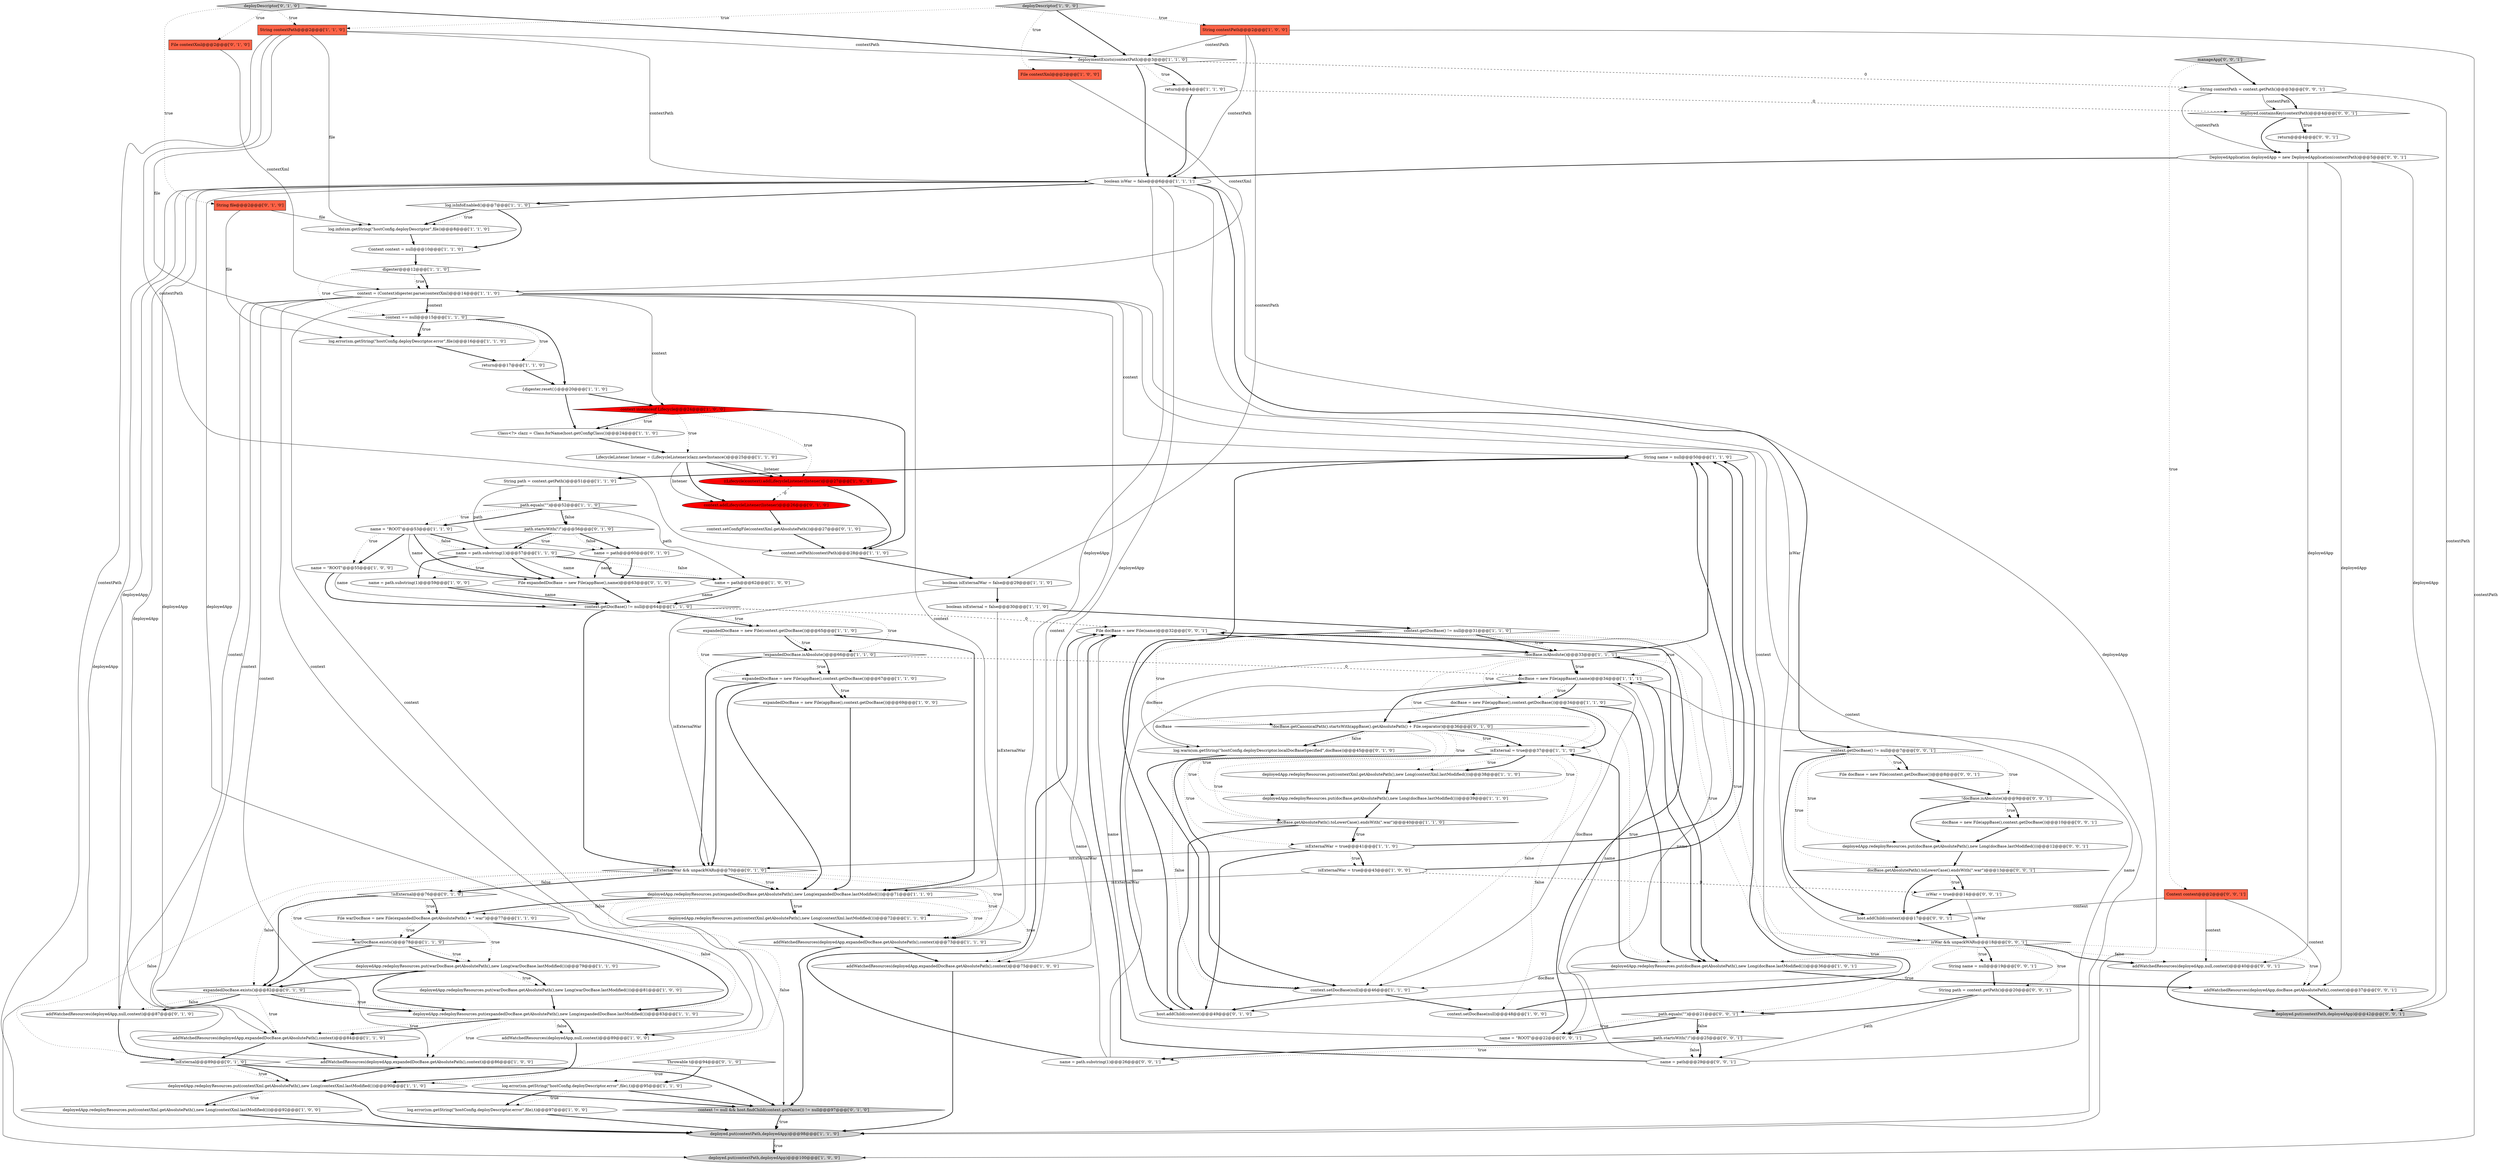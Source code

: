 digraph {
6 [style = filled, label = "log.info(sm.getString(\"hostConfig.deployDescriptor\",file))@@@8@@@['1', '1', '0']", fillcolor = white, shape = ellipse image = "AAA0AAABBB1BBB"];
28 [style = filled, label = "return@@@17@@@['1', '1', '0']", fillcolor = white, shape = ellipse image = "AAA0AAABBB1BBB"];
81 [style = filled, label = "isExternalWar && unpackWARs@@@70@@@['0', '1', '0']", fillcolor = white, shape = diamond image = "AAA0AAABBB2BBB"];
34 [style = filled, label = "log.isInfoEnabled()@@@7@@@['1', '1', '0']", fillcolor = white, shape = diamond image = "AAA0AAABBB1BBB"];
7 [style = filled, label = "!docBase.isAbsolute()@@@33@@@['1', '1', '1']", fillcolor = white, shape = diamond image = "AAA0AAABBB1BBB"];
4 [style = filled, label = "String name = null@@@50@@@['1', '1', '0']", fillcolor = white, shape = ellipse image = "AAA0AAABBB1BBB"];
85 [style = filled, label = "return@@@4@@@['0', '0', '1']", fillcolor = white, shape = ellipse image = "AAA0AAABBB3BBB"];
46 [style = filled, label = "name = path@@@62@@@['1', '0', '0']", fillcolor = white, shape = ellipse image = "AAA0AAABBB1BBB"];
86 [style = filled, label = "isWar = true@@@14@@@['0', '0', '1']", fillcolor = white, shape = ellipse image = "AAA0AAABBB3BBB"];
99 [style = filled, label = "path.startsWith(\"/\")@@@25@@@['0', '0', '1']", fillcolor = white, shape = diamond image = "AAA0AAABBB3BBB"];
16 [style = filled, label = "Class<?> clazz = Class.forName(host.getConfigClass())@@@24@@@['1', '1', '0']", fillcolor = white, shape = ellipse image = "AAA0AAABBB1BBB"];
25 [style = filled, label = "isExternalWar = true@@@43@@@['1', '0', '0']", fillcolor = white, shape = ellipse image = "AAA0AAABBB1BBB"];
15 [style = filled, label = "warDocBase.exists()@@@78@@@['1', '1', '0']", fillcolor = white, shape = diamond image = "AAA0AAABBB1BBB"];
62 [style = filled, label = "name = \"ROOT\"@@@55@@@['1', '0', '0']", fillcolor = white, shape = ellipse image = "AAA0AAABBB1BBB"];
98 [style = filled, label = "File docBase = new File(name)@@@32@@@['0', '0', '1']", fillcolor = white, shape = ellipse image = "AAA0AAABBB3BBB"];
26 [style = filled, label = "context = (Context)digester.parse(contextXml)@@@14@@@['1', '1', '0']", fillcolor = white, shape = ellipse image = "AAA0AAABBB1BBB"];
31 [style = filled, label = "context.setPath(contextPath)@@@28@@@['1', '1', '0']", fillcolor = white, shape = ellipse image = "AAA0AAABBB1BBB"];
66 [style = filled, label = "context.getDocBase() != null@@@31@@@['1', '1', '0']", fillcolor = white, shape = diamond image = "AAA0AAABBB1BBB"];
104 [style = filled, label = "String name = null@@@19@@@['0', '0', '1']", fillcolor = white, shape = ellipse image = "AAA0AAABBB3BBB"];
49 [style = filled, label = "docBase = new File(appBase(),name)@@@34@@@['1', '1', '1']", fillcolor = white, shape = ellipse image = "AAA0AAABBB1BBB"];
77 [style = filled, label = "context.setConfigFile(contextXml.getAbsolutePath())@@@27@@@['0', '1', '0']", fillcolor = white, shape = ellipse image = "AAA0AAABBB2BBB"];
14 [style = filled, label = "String contextPath@@@2@@@['1', '0', '0']", fillcolor = tomato, shape = box image = "AAA0AAABBB1BBB"];
95 [style = filled, label = "File docBase = new File(context.getDocBase())@@@8@@@['0', '0', '1']", fillcolor = white, shape = ellipse image = "AAA0AAABBB3BBB"];
0 [style = filled, label = "addWatchedResources(deployedApp,null,context)@@@89@@@['1', '0', '0']", fillcolor = white, shape = ellipse image = "AAA0AAABBB1BBB"];
24 [style = filled, label = "log.error(sm.getString(\"hostConfig.deployDescriptor.error\",file),t)@@@95@@@['1', '1', '0']", fillcolor = white, shape = ellipse image = "AAA0AAABBB1BBB"];
54 [style = filled, label = "expandedDocBase = new File(appBase(),context.getDocBase())@@@69@@@['1', '0', '0']", fillcolor = white, shape = ellipse image = "AAA0AAABBB1BBB"];
107 [style = filled, label = "manageApp['0', '0', '1']", fillcolor = lightgray, shape = diamond image = "AAA0AAABBB3BBB"];
43 [style = filled, label = "docBase = new File(appBase(),context.getDocBase())@@@34@@@['1', '1', '0']", fillcolor = white, shape = ellipse image = "AAA0AAABBB1BBB"];
35 [style = filled, label = "isExternalWar = true@@@41@@@['1', '1', '0']", fillcolor = white, shape = ellipse image = "AAA0AAABBB1BBB"];
84 [style = filled, label = "host.addChild(context)@@@49@@@['0', '1', '0']", fillcolor = white, shape = ellipse image = "AAA0AAABBB2BBB"];
48 [style = filled, label = "deployedApp.redeployResources.put(docBase.getAbsolutePath(),new Long(docBase.lastModified()))@@@39@@@['1', '1', '0']", fillcolor = white, shape = ellipse image = "AAA0AAABBB1BBB"];
87 [style = filled, label = "docBase = new File(appBase(),context.getDocBase())@@@10@@@['0', '0', '1']", fillcolor = white, shape = ellipse image = "AAA0AAABBB3BBB"];
96 [style = filled, label = "deployed.containsKey(contextPath)@@@4@@@['0', '0', '1']", fillcolor = white, shape = diamond image = "AAA0AAABBB3BBB"];
78 [style = filled, label = "path.startsWith(\"/\")@@@56@@@['0', '1', '0']", fillcolor = white, shape = diamond image = "AAA0AAABBB2BBB"];
37 [style = filled, label = "deployedApp.redeployResources.put(contextXml.getAbsolutePath(),new Long(contextXml.lastModified()))@@@72@@@['1', '1', '0']", fillcolor = white, shape = ellipse image = "AAA0AAABBB1BBB"];
42 [style = filled, label = "expandedDocBase = new File(context.getDocBase())@@@65@@@['1', '1', '0']", fillcolor = white, shape = ellipse image = "AAA0AAABBB1BBB"];
12 [style = filled, label = "deployedApp.redeployResources.put(contextXml.getAbsolutePath(),new Long(contextXml.lastModified()))@@@38@@@['1', '1', '0']", fillcolor = white, shape = ellipse image = "AAA0AAABBB1BBB"];
10 [style = filled, label = "deployed.put(contextPath,deployedApp)@@@98@@@['1', '1', '0']", fillcolor = lightgray, shape = ellipse image = "AAA0AAABBB1BBB"];
39 [style = filled, label = "digester@@@12@@@['1', '1', '0']", fillcolor = white, shape = diamond image = "AAA0AAABBB1BBB"];
30 [style = filled, label = "String contextPath@@@2@@@['1', '1', '0']", fillcolor = tomato, shape = box image = "AAA0AAABBB1BBB"];
41 [style = filled, label = "context.setDocBase(null)@@@46@@@['1', '1', '0']", fillcolor = white, shape = ellipse image = "AAA0AAABBB1BBB"];
47 [style = filled, label = "name = path.substring(1)@@@57@@@['1', '1', '0']", fillcolor = white, shape = ellipse image = "AAA0AAABBB1BBB"];
3 [style = filled, label = "deploymentExists(contextPath)@@@3@@@['1', '1', '0']", fillcolor = white, shape = diamond image = "AAA0AAABBB1BBB"];
79 [style = filled, label = "Throwable t@@@94@@@['0', '1', '0']", fillcolor = white, shape = diamond image = "AAA0AAABBB2BBB"];
13 [style = filled, label = "deployedApp.redeployResources.put(contextXml.getAbsolutePath(),new Long(contextXml.lastModified()))@@@92@@@['1', '0', '0']", fillcolor = white, shape = ellipse image = "AAA0AAABBB1BBB"];
73 [style = filled, label = "addWatchedResources(deployedApp,null,context)@@@87@@@['0', '1', '0']", fillcolor = white, shape = ellipse image = "AAA0AAABBB2BBB"];
83 [style = filled, label = "deployDescriptor['0', '1', '0']", fillcolor = lightgray, shape = diamond image = "AAA0AAABBB2BBB"];
97 [style = filled, label = "addWatchedResources(deployedApp,null,context)@@@40@@@['0', '0', '1']", fillcolor = white, shape = ellipse image = "AAA0AAABBB3BBB"];
8 [style = filled, label = "deployedApp.redeployResources.put(contextXml.getAbsolutePath(),new Long(contextXml.lastModified()))@@@90@@@['1', '1', '0']", fillcolor = white, shape = ellipse image = "AAA0AAABBB1BBB"];
102 [style = filled, label = "!docBase.isAbsolute()@@@9@@@['0', '0', '1']", fillcolor = white, shape = diamond image = "AAA0AAABBB3BBB"];
33 [style = filled, label = "log.error(sm.getString(\"hostConfig.deployDescriptor.error\",file))@@@16@@@['1', '1', '0']", fillcolor = white, shape = ellipse image = "AAA0AAABBB1BBB"];
21 [style = filled, label = "deployedApp.redeployResources.put(expandedDocBase.getAbsolutePath(),new Long(expandedDocBase.lastModified()))@@@83@@@['1', '1', '0']", fillcolor = white, shape = ellipse image = "AAA0AAABBB1BBB"];
40 [style = filled, label = "name = path.substring(1)@@@59@@@['1', '0', '0']", fillcolor = white, shape = ellipse image = "AAA0AAABBB1BBB"];
110 [style = filled, label = "context.getDocBase() != null@@@7@@@['0', '0', '1']", fillcolor = white, shape = diamond image = "AAA0AAABBB3BBB"];
74 [style = filled, label = "String file@@@2@@@['0', '1', '0']", fillcolor = tomato, shape = box image = "AAA0AAABBB2BBB"];
53 [style = filled, label = "!expandedDocBase.isAbsolute()@@@66@@@['1', '1', '0']", fillcolor = white, shape = diamond image = "AAA0AAABBB1BBB"];
72 [style = filled, label = "expandedDocBase.exists()@@@82@@@['0', '1', '0']", fillcolor = white, shape = diamond image = "AAA0AAABBB2BBB"];
109 [style = filled, label = "Context context@@@2@@@['0', '0', '1']", fillcolor = tomato, shape = box image = "AAA0AAABBB3BBB"];
45 [style = filled, label = "log.error(sm.getString(\"hostConfig.deployDescriptor.error\",file),t)@@@97@@@['1', '0', '0']", fillcolor = white, shape = ellipse image = "AAA0AAABBB1BBB"];
60 [style = filled, label = "isExternal = true@@@37@@@['1', '1', '0']", fillcolor = white, shape = ellipse image = "AAA0AAABBB1BBB"];
69 [style = filled, label = "context.addLifecycleListener(listener)@@@26@@@['0', '1', '0']", fillcolor = red, shape = ellipse image = "AAA1AAABBB2BBB"];
19 [style = filled, label = "context.getDocBase() != null@@@64@@@['1', '1', '0']", fillcolor = white, shape = diamond image = "AAA0AAABBB1BBB"];
55 [style = filled, label = "((Lifecycle)context).addLifecycleListener(listener)@@@27@@@['1', '0', '0']", fillcolor = red, shape = ellipse image = "AAA1AAABBB1BBB"];
71 [style = filled, label = "name = path@@@60@@@['0', '1', '0']", fillcolor = white, shape = ellipse image = "AAA0AAABBB2BBB"];
90 [style = filled, label = "docBase.getAbsolutePath().toLowerCase().endsWith(\".war\")@@@13@@@['0', '0', '1']", fillcolor = white, shape = diamond image = "AAA0AAABBB3BBB"];
61 [style = filled, label = "Context context = null@@@10@@@['1', '1', '0']", fillcolor = white, shape = ellipse image = "AAA0AAABBB1BBB"];
100 [style = filled, label = "String contextPath = context.getPath()@@@3@@@['0', '0', '1']", fillcolor = white, shape = ellipse image = "AAA0AAABBB3BBB"];
94 [style = filled, label = "deployedApp.redeployResources.put(docBase.getAbsolutePath(),new Long(docBase.lastModified()))@@@12@@@['0', '0', '1']", fillcolor = white, shape = ellipse image = "AAA0AAABBB3BBB"];
20 [style = filled, label = "String path = context.getPath()@@@51@@@['1', '1', '0']", fillcolor = white, shape = ellipse image = "AAA0AAABBB1BBB"];
103 [style = filled, label = "String path = context.getPath()@@@20@@@['0', '0', '1']", fillcolor = white, shape = ellipse image = "AAA0AAABBB3BBB"];
82 [style = filled, label = "!isExternal@@@89@@@['0', '1', '0']", fillcolor = white, shape = diamond image = "AAA0AAABBB2BBB"];
17 [style = filled, label = "path.equals(\"\")@@@52@@@['1', '1', '0']", fillcolor = white, shape = diamond image = "AAA0AAABBB1BBB"];
29 [style = filled, label = "addWatchedResources(deployedApp,expandedDocBase.getAbsolutePath(),context)@@@84@@@['1', '1', '0']", fillcolor = white, shape = ellipse image = "AAA0AAABBB1BBB"];
63 [style = filled, label = "return@@@4@@@['1', '1', '0']", fillcolor = white, shape = ellipse image = "AAA0AAABBB1BBB"];
56 [style = filled, label = "name = \"ROOT\"@@@53@@@['1', '1', '0']", fillcolor = white, shape = ellipse image = "AAA0AAABBB1BBB"];
1 [style = filled, label = "deployed.put(contextPath,deployedApp)@@@100@@@['1', '0', '0']", fillcolor = lightgray, shape = ellipse image = "AAA0AAABBB1BBB"];
75 [style = filled, label = "File expandedDocBase = new File(appBase(),name)@@@63@@@['0', '1', '0']", fillcolor = white, shape = ellipse image = "AAA0AAABBB2BBB"];
51 [style = filled, label = "{digester.reset()}@@@20@@@['1', '1', '0']", fillcolor = white, shape = ellipse image = "AAA0AAABBB1BBB"];
58 [style = filled, label = "context == null@@@15@@@['1', '1', '0']", fillcolor = white, shape = diamond image = "AAA0AAABBB1BBB"];
27 [style = filled, label = "boolean isWar = false@@@6@@@['1', '1', '1']", fillcolor = white, shape = ellipse image = "AAA0AAABBB1BBB"];
108 [style = filled, label = "name = \"ROOT\"@@@22@@@['0', '0', '1']", fillcolor = white, shape = ellipse image = "AAA0AAABBB3BBB"];
64 [style = filled, label = "docBase.getAbsolutePath().toLowerCase().endsWith(\".war\")@@@40@@@['1', '1', '0']", fillcolor = white, shape = diamond image = "AAA0AAABBB1BBB"];
105 [style = filled, label = "name = path@@@29@@@['0', '0', '1']", fillcolor = white, shape = ellipse image = "AAA0AAABBB3BBB"];
11 [style = filled, label = "expandedDocBase = new File(appBase(),context.getDocBase())@@@67@@@['1', '1', '0']", fillcolor = white, shape = ellipse image = "AAA0AAABBB1BBB"];
92 [style = filled, label = "name = path.substring(1)@@@26@@@['0', '0', '1']", fillcolor = white, shape = ellipse image = "AAA0AAABBB3BBB"];
101 [style = filled, label = "isWar && unpackWARs@@@18@@@['0', '0', '1']", fillcolor = white, shape = diamond image = "AAA0AAABBB3BBB"];
50 [style = filled, label = "addWatchedResources(deployedApp,expandedDocBase.getAbsolutePath(),context)@@@73@@@['1', '1', '0']", fillcolor = white, shape = ellipse image = "AAA0AAABBB1BBB"];
88 [style = filled, label = "DeployedApplication deployedApp = new DeployedApplication(contextPath)@@@5@@@['0', '0', '1']", fillcolor = white, shape = ellipse image = "AAA0AAABBB3BBB"];
38 [style = filled, label = "File warDocBase = new File(expandedDocBase.getAbsolutePath() + \".war\")@@@77@@@['1', '1', '0']", fillcolor = white, shape = ellipse image = "AAA0AAABBB1BBB"];
59 [style = filled, label = "boolean isExternal = false@@@30@@@['1', '1', '0']", fillcolor = white, shape = ellipse image = "AAA0AAABBB1BBB"];
18 [style = filled, label = "deployedApp.redeployResources.put(docBase.getAbsolutePath(),new Long(docBase.lastModified()))@@@36@@@['1', '0', '1']", fillcolor = white, shape = ellipse image = "AAA0AAABBB1BBB"];
9 [style = filled, label = "File contextXml@@@2@@@['1', '0', '0']", fillcolor = tomato, shape = box image = "AAA0AAABBB1BBB"];
5 [style = filled, label = "deployDescriptor['1', '0', '0']", fillcolor = lightgray, shape = diamond image = "AAA0AAABBB1BBB"];
22 [style = filled, label = "context.setDocBase(null)@@@48@@@['1', '0', '0']", fillcolor = white, shape = ellipse image = "AAA0AAABBB1BBB"];
70 [style = filled, label = "context != null && host.findChild(context.getName()) != null@@@97@@@['0', '1', '0']", fillcolor = lightgray, shape = diamond image = "AAA0AAABBB2BBB"];
89 [style = filled, label = "deployed.put(contextPath,deployedApp)@@@42@@@['0', '0', '1']", fillcolor = lightgray, shape = ellipse image = "AAA0AAABBB3BBB"];
32 [style = filled, label = "deployedApp.redeployResources.put(expandedDocBase.getAbsolutePath(),new Long(expandedDocBase.lastModified()))@@@71@@@['1', '1', '0']", fillcolor = white, shape = ellipse image = "AAA0AAABBB1BBB"];
2 [style = filled, label = "deployedApp.redeployResources.put(warDocBase.getAbsolutePath(),new Long(warDocBase.lastModified()))@@@79@@@['1', '1', '0']", fillcolor = white, shape = ellipse image = "AAA0AAABBB1BBB"];
36 [style = filled, label = "addWatchedResources(deployedApp,expandedDocBase.getAbsolutePath(),context)@@@75@@@['1', '0', '0']", fillcolor = white, shape = ellipse image = "AAA0AAABBB1BBB"];
65 [style = filled, label = "context instanceof Lifecycle@@@24@@@['1', '0', '0']", fillcolor = red, shape = diamond image = "AAA1AAABBB1BBB"];
91 [style = filled, label = "host.addChild(context)@@@17@@@['0', '0', '1']", fillcolor = white, shape = ellipse image = "AAA0AAABBB3BBB"];
44 [style = filled, label = "addWatchedResources(deployedApp,expandedDocBase.getAbsolutePath(),context)@@@86@@@['1', '0', '0']", fillcolor = white, shape = ellipse image = "AAA0AAABBB1BBB"];
106 [style = filled, label = "addWatchedResources(deployedApp,docBase.getAbsolutePath(),context)@@@37@@@['0', '0', '1']", fillcolor = white, shape = ellipse image = "AAA0AAABBB3BBB"];
93 [style = filled, label = "path.equals(\"\")@@@21@@@['0', '0', '1']", fillcolor = white, shape = diamond image = "AAA0AAABBB3BBB"];
76 [style = filled, label = "File contextXml@@@2@@@['0', '1', '0']", fillcolor = tomato, shape = box image = "AAA0AAABBB2BBB"];
80 [style = filled, label = "!docBase.getCanonicalPath().startsWith(appBase().getAbsolutePath() + File.separator)@@@36@@@['0', '1', '0']", fillcolor = white, shape = diamond image = "AAA0AAABBB2BBB"];
52 [style = filled, label = "boolean isExternalWar = false@@@29@@@['1', '1', '0']", fillcolor = white, shape = ellipse image = "AAA0AAABBB1BBB"];
57 [style = filled, label = "deployedApp.redeployResources.put(warDocBase.getAbsolutePath(),new Long(warDocBase.lastModified()))@@@81@@@['1', '0', '0']", fillcolor = white, shape = ellipse image = "AAA0AAABBB1BBB"];
68 [style = filled, label = "!isExternal@@@76@@@['0', '1', '0']", fillcolor = white, shape = diamond image = "AAA0AAABBB2BBB"];
67 [style = filled, label = "log.warn(sm.getString(\"hostConfig.deployDescriptor.localDocBaseSpecified\",docBase))@@@45@@@['0', '1', '0']", fillcolor = white, shape = ellipse image = "AAA0AAABBB2BBB"];
23 [style = filled, label = "LifecycleListener listener = (LifecycleListener)clazz.newInstance()@@@25@@@['1', '1', '0']", fillcolor = white, shape = ellipse image = "AAA0AAABBB1BBB"];
104->103 [style = bold, label=""];
5->3 [style = bold, label=""];
27->0 [style = solid, label="deployedApp"];
30->10 [style = solid, label="contextPath"];
8->10 [style = bold, label=""];
73->82 [style = bold, label=""];
32->38 [style = dotted, label="false"];
34->61 [style = bold, label=""];
27->36 [style = solid, label="deployedApp"];
72->29 [style = dotted, label="true"];
43->60 [style = bold, label=""];
32->37 [style = bold, label=""];
44->8 [style = bold, label=""];
60->48 [style = dotted, label="true"];
27->50 [style = solid, label="deployedApp"];
81->82 [style = dotted, label="false"];
58->33 [style = dotted, label="true"];
88->89 [style = solid, label="deployedApp"];
90->86 [style = dotted, label="true"];
87->94 [style = bold, label=""];
90->86 [style = bold, label=""];
9->26 [style = solid, label="contextXml"];
74->6 [style = solid, label="file"];
101->106 [style = dotted, label="true"];
109->106 [style = solid, label="context"];
14->3 [style = solid, label="contextPath"];
46->19 [style = solid, label="name"];
19->53 [style = dotted, label="true"];
71->75 [style = solid, label="name"];
86->101 [style = solid, label="isWar"];
53->11 [style = bold, label=""];
52->59 [style = bold, label=""];
43->18 [style = bold, label=""];
101->103 [style = dotted, label="true"];
60->35 [style = dotted, label="true"];
7->49 [style = bold, label=""];
38->15 [style = bold, label=""];
83->74 [style = dotted, label="true"];
18->106 [style = bold, label=""];
26->58 [style = solid, label="context"];
32->50 [style = dotted, label="true"];
59->66 [style = bold, label=""];
74->33 [style = solid, label="file"];
3->27 [style = bold, label=""];
22->4 [style = bold, label=""];
56->47 [style = bold, label=""];
53->81 [style = bold, label=""];
99->105 [style = bold, label=""];
14->52 [style = solid, label="contextPath"];
30->6 [style = solid, label="file"];
110->95 [style = dotted, label="true"];
27->110 [style = bold, label=""];
83->76 [style = dotted, label="true"];
108->98 [style = bold, label=""];
100->96 [style = solid, label="contextPath"];
23->55 [style = solid, label="listener"];
7->67 [style = solid, label="docBase"];
96->88 [style = bold, label=""];
75->19 [style = bold, label=""];
38->15 [style = dotted, label="true"];
25->86 [style = dashed, label="0"];
65->16 [style = bold, label=""];
66->80 [style = dotted, label="true"];
26->65 [style = solid, label="context"];
80->60 [style = bold, label=""];
14->27 [style = solid, label="contextPath"];
109->97 [style = solid, label="context"];
101->98 [style = dotted, label="true"];
81->72 [style = dotted, label="false"];
27->29 [style = solid, label="deployedApp"];
0->8 [style = bold, label=""];
84->4 [style = bold, label=""];
23->69 [style = solid, label="listener"];
72->73 [style = bold, label=""];
78->71 [style = bold, label=""];
32->37 [style = dotted, label="true"];
26->36 [style = solid, label="context"];
5->9 [style = dotted, label="true"];
29->44 [style = bold, label=""];
41->22 [style = bold, label=""];
10->1 [style = dotted, label="true"];
55->31 [style = bold, label=""];
26->84 [style = solid, label="context"];
32->21 [style = dotted, label="false"];
26->0 [style = solid, label="context"];
30->3 [style = solid, label="contextPath"];
26->70 [style = solid, label="context"];
78->47 [style = dotted, label="true"];
45->10 [style = bold, label=""];
64->84 [style = bold, label=""];
92->98 [style = bold, label=""];
19->42 [style = bold, label=""];
99->92 [style = dotted, label="true"];
103->105 [style = solid, label="path"];
110->90 [style = dotted, label="true"];
99->105 [style = dotted, label="false"];
80->12 [style = dotted, label="true"];
49->80 [style = bold, label=""];
60->64 [style = dotted, label="true"];
61->39 [style = bold, label=""];
17->46 [style = solid, label="path"];
66->7 [style = bold, label=""];
21->0 [style = bold, label=""];
56->47 [style = dotted, label="false"];
100->88 [style = solid, label="contextPath"];
26->10 [style = solid, label="context"];
56->62 [style = dotted, label="true"];
68->72 [style = bold, label=""];
15->2 [style = dotted, label="true"];
76->26 [style = solid, label="contextXml"];
21->29 [style = dotted, label="true"];
39->26 [style = dotted, label="true"];
11->54 [style = dotted, label="true"];
110->94 [style = dotted, label="true"];
63->27 [style = bold, label=""];
33->28 [style = bold, label=""];
50->70 [style = bold, label=""];
102->94 [style = bold, label=""];
81->37 [style = dotted, label="true"];
101->97 [style = dotted, label="false"];
56->62 [style = bold, label=""];
81->32 [style = bold, label=""];
12->48 [style = bold, label=""];
27->44 [style = solid, label="deployedApp"];
30->31 [style = solid, label="contextPath"];
92->98 [style = solid, label="name"];
32->36 [style = dotted, label="true"];
107->109 [style = dotted, label="true"];
3->63 [style = bold, label=""];
60->41 [style = bold, label=""];
17->78 [style = dotted, label="false"];
25->32 [style = solid, label="isExternalWar"];
47->75 [style = solid, label="name"];
51->16 [style = bold, label=""];
77->31 [style = bold, label=""];
39->26 [style = bold, label=""];
71->75 [style = bold, label=""];
101->104 [style = bold, label=""];
64->35 [style = bold, label=""];
91->101 [style = bold, label=""];
6->61 [style = bold, label=""];
96->85 [style = dotted, label="true"];
80->48 [style = dotted, label="true"];
110->91 [style = bold, label=""];
21->29 [style = bold, label=""];
94->90 [style = bold, label=""];
69->77 [style = bold, label=""];
80->64 [style = dotted, label="true"];
58->51 [style = bold, label=""];
81->68 [style = bold, label=""];
57->21 [style = bold, label=""];
2->21 [style = bold, label=""];
85->88 [style = bold, label=""];
49->18 [style = bold, label=""];
55->69 [style = dashed, label="0"];
43->80 [style = bold, label=""];
42->32 [style = bold, label=""];
56->75 [style = bold, label=""];
19->98 [style = dashed, label="0"];
109->91 [style = solid, label="context"];
46->19 [style = bold, label=""];
5->30 [style = dotted, label="true"];
72->21 [style = bold, label=""];
10->1 [style = bold, label=""];
39->58 [style = dotted, label="true"];
90->91 [style = bold, label=""];
19->81 [style = bold, label=""];
105->98 [style = bold, label=""];
35->25 [style = dotted, label="true"];
26->50 [style = solid, label="context"];
86->91 [style = bold, label=""];
60->12 [style = bold, label=""];
13->10 [style = bold, label=""];
21->0 [style = dotted, label="false"];
35->81 [style = solid, label="isExternalWar"];
27->10 [style = solid, label="deployedApp"];
78->71 [style = dotted, label="false"];
110->102 [style = dotted, label="true"];
92->49 [style = solid, label="name"];
17->56 [style = dotted, label="true"];
27->101 [style = solid, label="isWar"];
65->31 [style = bold, label=""];
31->52 [style = bold, label=""];
47->40 [style = bold, label=""];
88->27 [style = bold, label=""];
53->49 [style = dashed, label="0"];
93->108 [style = bold, label=""];
20->71 [style = solid, label="path"];
60->22 [style = dotted, label="false"];
64->35 [style = dotted, label="true"];
18->60 [style = bold, label=""];
48->64 [style = bold, label=""];
2->57 [style = dotted, label="true"];
102->87 [style = dotted, label="true"];
62->19 [style = bold, label=""];
40->19 [style = bold, label=""];
11->32 [style = bold, label=""];
88->106 [style = solid, label="deployedApp"];
24->70 [style = bold, label=""];
83->3 [style = bold, label=""];
16->23 [style = bold, label=""];
26->29 [style = solid, label="context"];
72->73 [style = dotted, label="false"];
7->4 [style = bold, label=""];
79->24 [style = bold, label=""];
19->42 [style = dotted, label="true"];
101->104 [style = dotted, label="true"];
62->19 [style = solid, label="name"];
42->11 [style = dotted, label="true"];
70->10 [style = dotted, label="true"];
103->93 [style = bold, label=""];
108->98 [style = solid, label="name"];
42->53 [style = dotted, label="true"];
24->45 [style = bold, label=""];
88->97 [style = solid, label="deployedApp"];
26->73 [style = solid, label="context"];
35->25 [style = bold, label=""];
7->60 [style = dotted, label="true"];
58->28 [style = dotted, label="true"];
83->30 [style = dotted, label="true"];
101->93 [style = dotted, label="true"];
18->41 [style = solid, label="docBase"];
2->57 [style = bold, label=""];
49->41 [style = solid, label="docBase"];
66->7 [style = dotted, label="true"];
27->34 [style = bold, label=""];
101->97 [style = bold, label=""];
105->98 [style = solid, label="name"];
108->49 [style = solid, label="name"];
79->24 [style = dotted, label="true"];
66->84 [style = bold, label=""];
105->49 [style = solid, label="name"];
80->41 [style = dotted, label="false"];
80->67 [style = bold, label=""];
4->20 [style = bold, label=""];
27->1 [style = solid, label="deployedApp"];
51->65 [style = bold, label=""];
24->45 [style = dotted, label="true"];
82->70 [style = bold, label=""];
68->15 [style = dotted, label="true"];
32->8 [style = dotted, label="false"];
7->18 [style = bold, label=""];
8->13 [style = dotted, label="true"];
68->38 [style = dotted, label="true"];
26->44 [style = solid, label="context"];
29->82 [style = bold, label=""];
15->72 [style = bold, label=""];
52->81 [style = solid, label="isExternalWar"];
49->43 [style = dotted, label="true"];
60->12 [style = dotted, label="true"];
11->54 [style = bold, label=""];
8->13 [style = bold, label=""];
47->75 [style = bold, label=""];
36->10 [style = bold, label=""];
2->72 [style = bold, label=""];
80->67 [style = dotted, label="false"];
95->102 [style = bold, label=""];
70->10 [style = bold, label=""];
5->14 [style = dotted, label="true"];
7->49 [style = dotted, label="true"];
59->32 [style = solid, label="isExternalWar"];
43->67 [style = solid, label="docBase"];
26->58 [style = bold, label=""];
20->17 [style = bold, label=""];
15->2 [style = bold, label=""];
106->89 [style = bold, label=""];
43->18 [style = dotted, label="true"];
30->27 [style = solid, label="contextPath"];
27->73 [style = solid, label="deployedApp"];
14->1 [style = solid, label="contextPath"];
81->32 [style = dotted, label="true"];
35->84 [style = bold, label=""];
30->33 [style = solid, label="file"];
107->100 [style = bold, label=""];
81->50 [style = dotted, label="true"];
25->4 [style = bold, label=""];
98->7 [style = bold, label=""];
47->46 [style = bold, label=""];
100->96 [style = bold, label=""];
101->7 [style = dotted, label="true"];
65->16 [style = dotted, label="true"];
47->46 [style = dotted, label="false"];
65->55 [style = dotted, label="true"];
28->51 [style = bold, label=""];
68->38 [style = bold, label=""];
65->23 [style = dotted, label="true"];
93->108 [style = dotted, label="true"];
49->43 [style = bold, label=""];
35->4 [style = bold, label=""];
101->18 [style = dotted, label="true"];
93->99 [style = dotted, label="false"];
58->33 [style = bold, label=""];
32->38 [style = bold, label=""];
72->21 [style = dotted, label="true"];
67->41 [style = bold, label=""];
78->47 [style = bold, label=""];
82->8 [style = dotted, label="true"];
53->11 [style = dotted, label="true"];
81->68 [style = dotted, label="false"];
63->96 [style = dashed, label="0"];
96->85 [style = bold, label=""];
21->44 [style = dotted, label="true"];
102->87 [style = bold, label=""];
26->4 [style = solid, label="context"];
60->41 [style = dotted, label="false"];
97->89 [style = bold, label=""];
3->100 [style = dashed, label="0"];
50->36 [style = bold, label=""];
56->75 [style = solid, label="name"];
3->63 [style = dotted, label="true"];
38->2 [style = dotted, label="true"];
34->6 [style = bold, label=""];
47->40 [style = dotted, label="true"];
66->49 [style = dotted, label="true"];
23->69 [style = bold, label=""];
8->70 [style = bold, label=""];
110->95 [style = bold, label=""];
99->92 [style = bold, label=""];
54->32 [style = bold, label=""];
34->6 [style = dotted, label="true"];
38->21 [style = bold, label=""];
11->81 [style = bold, label=""];
17->56 [style = bold, label=""];
40->19 [style = solid, label="name"];
82->8 [style = bold, label=""];
41->84 [style = bold, label=""];
7->43 [style = dotted, label="true"];
17->78 [style = bold, label=""];
93->99 [style = bold, label=""];
42->53 [style = bold, label=""];
100->89 [style = solid, label="contextPath"];
37->50 [style = bold, label=""];
80->60 [style = dotted, label="true"];
23->55 [style = bold, label=""];
}

